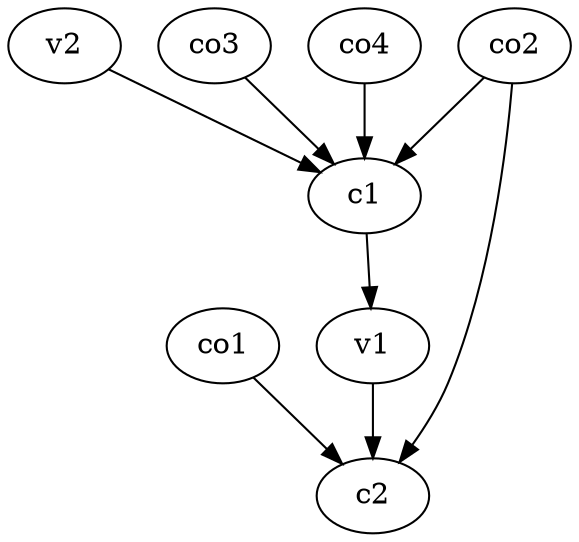 strict digraph  {
c1;
c2;
v1;
v2;
co1;
co2;
co3;
co4;
c1 -> v1  [weight=1];
v1 -> c2  [weight=1];
v2 -> c1  [weight=1];
co1 -> c2  [weight=1];
co2 -> c2  [weight=1];
co2 -> c1  [weight=1];
co3 -> c1  [weight=1];
co4 -> c1  [weight=1];
}
